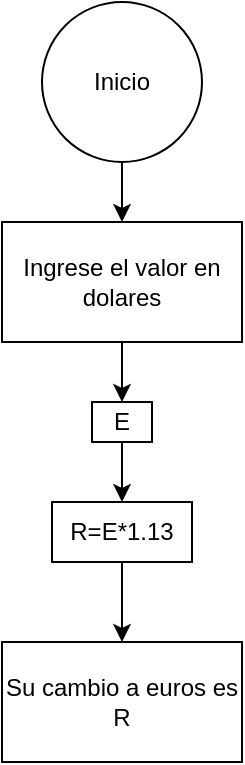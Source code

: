 <mxfile version="26.2.12">
  <diagram name="Página-1" id="QOBKnGaHKdZLlrCTucjU">
    <mxGraphModel dx="1428" dy="777" grid="1" gridSize="10" guides="1" tooltips="1" connect="1" arrows="1" fold="1" page="1" pageScale="1" pageWidth="1169" pageHeight="827" math="0" shadow="0">
      <root>
        <mxCell id="0" />
        <mxCell id="1" parent="0" />
        <mxCell id="shTrKh5FGc3t_0rZLE-n-3" value="" style="edgeStyle=orthogonalEdgeStyle;rounded=0;orthogonalLoop=1;jettySize=auto;html=1;" edge="1" parent="1" source="shTrKh5FGc3t_0rZLE-n-1" target="shTrKh5FGc3t_0rZLE-n-2">
          <mxGeometry relative="1" as="geometry" />
        </mxCell>
        <mxCell id="shTrKh5FGc3t_0rZLE-n-1" value="Inicio" style="ellipse;whiteSpace=wrap;html=1;aspect=fixed;" vertex="1" parent="1">
          <mxGeometry x="530" y="60" width="80" height="80" as="geometry" />
        </mxCell>
        <mxCell id="shTrKh5FGc3t_0rZLE-n-5" value="" style="edgeStyle=orthogonalEdgeStyle;rounded=0;orthogonalLoop=1;jettySize=auto;html=1;" edge="1" parent="1" source="shTrKh5FGc3t_0rZLE-n-2" target="shTrKh5FGc3t_0rZLE-n-4">
          <mxGeometry relative="1" as="geometry" />
        </mxCell>
        <mxCell id="shTrKh5FGc3t_0rZLE-n-2" value="Ingrese el valor en dolares" style="whiteSpace=wrap;html=1;" vertex="1" parent="1">
          <mxGeometry x="510" y="170" width="120" height="60" as="geometry" />
        </mxCell>
        <mxCell id="shTrKh5FGc3t_0rZLE-n-8" value="" style="edgeStyle=orthogonalEdgeStyle;rounded=0;orthogonalLoop=1;jettySize=auto;html=1;" edge="1" parent="1" source="shTrKh5FGc3t_0rZLE-n-4" target="shTrKh5FGc3t_0rZLE-n-7">
          <mxGeometry relative="1" as="geometry" />
        </mxCell>
        <mxCell id="shTrKh5FGc3t_0rZLE-n-4" value="E" style="whiteSpace=wrap;html=1;" vertex="1" parent="1">
          <mxGeometry x="555" y="260" width="30" height="20" as="geometry" />
        </mxCell>
        <mxCell id="shTrKh5FGc3t_0rZLE-n-10" value="" style="edgeStyle=orthogonalEdgeStyle;rounded=0;orthogonalLoop=1;jettySize=auto;html=1;" edge="1" parent="1" source="shTrKh5FGc3t_0rZLE-n-7" target="shTrKh5FGc3t_0rZLE-n-9">
          <mxGeometry relative="1" as="geometry" />
        </mxCell>
        <mxCell id="shTrKh5FGc3t_0rZLE-n-7" value="R=E*1.13" style="whiteSpace=wrap;html=1;" vertex="1" parent="1">
          <mxGeometry x="535" y="310" width="70" height="30" as="geometry" />
        </mxCell>
        <mxCell id="shTrKh5FGc3t_0rZLE-n-9" value="Su cambio a euros es R" style="whiteSpace=wrap;html=1;" vertex="1" parent="1">
          <mxGeometry x="510" y="380" width="120" height="60" as="geometry" />
        </mxCell>
      </root>
    </mxGraphModel>
  </diagram>
</mxfile>
